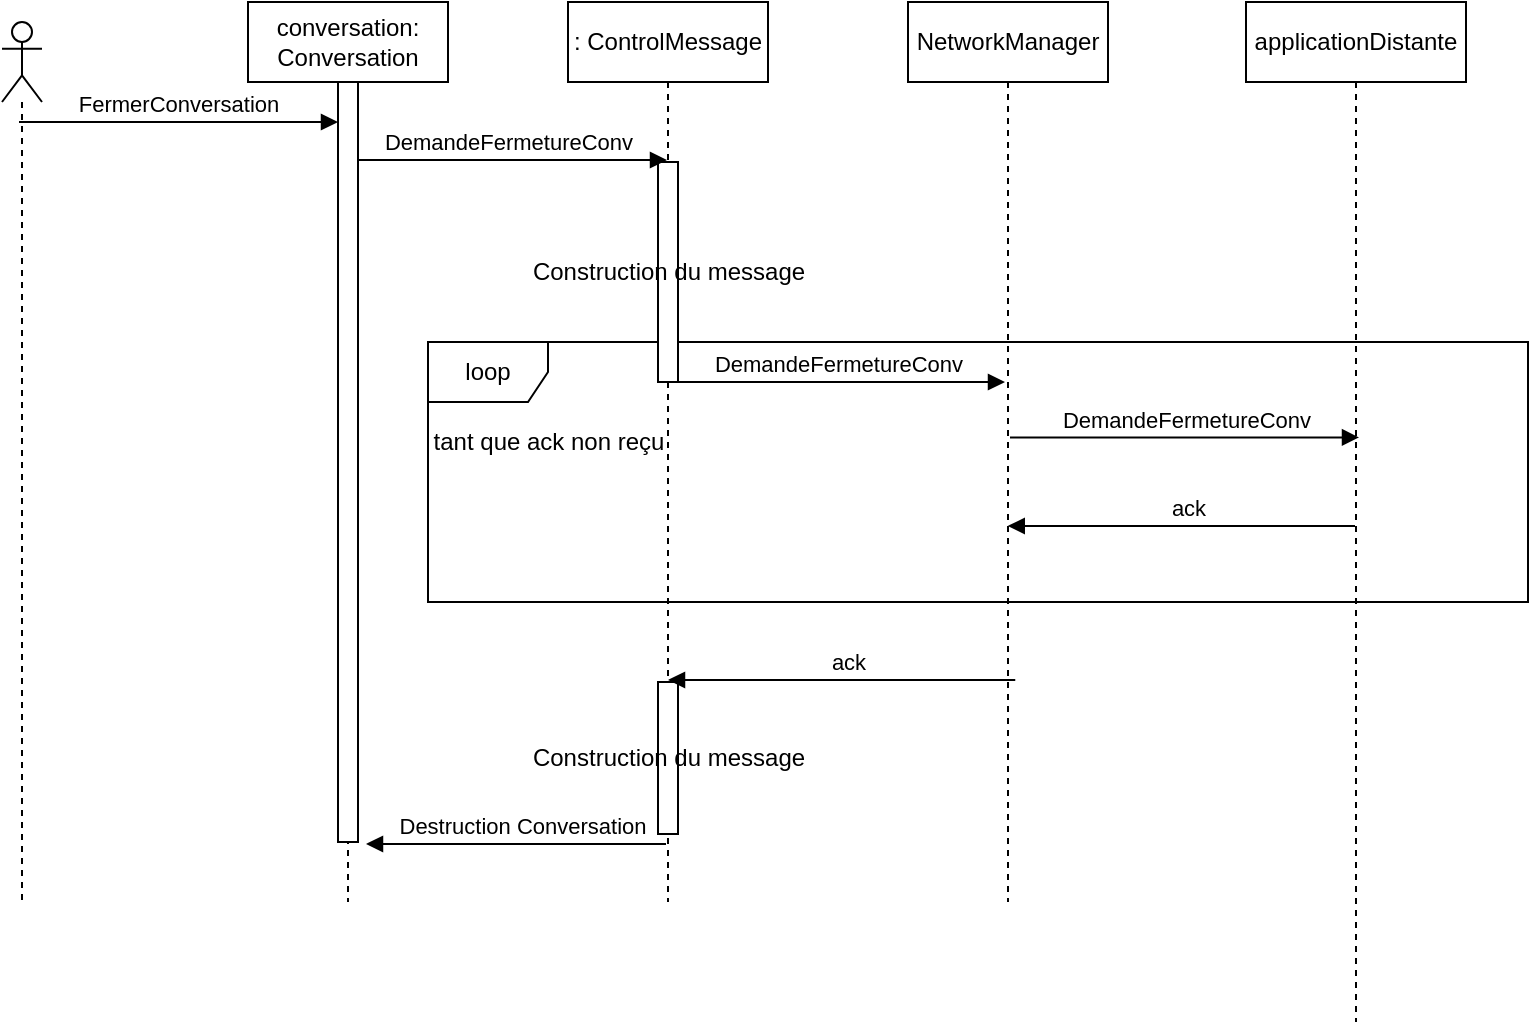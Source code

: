 <mxfile version="20.5.3" type="github">
  <diagram id="Vkol3Xqrpf9xBEXjYmv2" name="Page-1">
    <mxGraphModel dx="1043" dy="1692" grid="1" gridSize="10" guides="1" tooltips="1" connect="1" arrows="1" fold="1" page="1" pageScale="1" pageWidth="827" pageHeight="1169" math="0" shadow="0">
      <root>
        <mxCell id="0" />
        <mxCell id="1" parent="0" />
        <mxCell id="cHGZgE5Mo0JHlfNWTbsY-26" value="&lt;div&gt;loop&lt;/div&gt;" style="shape=umlFrame;whiteSpace=wrap;html=1;" vertex="1" parent="1">
          <mxGeometry x="240" y="100" width="550" height="130" as="geometry" />
        </mxCell>
        <mxCell id="cHGZgE5Mo0JHlfNWTbsY-2" value="" style="shape=umlLifeline;participant=umlActor;perimeter=lifelinePerimeter;whiteSpace=wrap;html=1;container=1;collapsible=0;recursiveResize=0;verticalAlign=top;spacingTop=36;outlineConnect=0;" vertex="1" parent="1">
          <mxGeometry x="27" y="-60" width="20" height="440" as="geometry" />
        </mxCell>
        <mxCell id="cHGZgE5Mo0JHlfNWTbsY-3" value="conversation: Conversation" style="shape=umlLifeline;perimeter=lifelinePerimeter;whiteSpace=wrap;html=1;container=1;collapsible=0;recursiveResize=0;outlineConnect=0;" vertex="1" parent="1">
          <mxGeometry x="150" y="-70" width="100" height="450" as="geometry" />
        </mxCell>
        <mxCell id="cHGZgE5Mo0JHlfNWTbsY-4" value=": ControlMessage" style="shape=umlLifeline;perimeter=lifelinePerimeter;whiteSpace=wrap;html=1;container=1;collapsible=0;recursiveResize=0;outlineConnect=0;" vertex="1" parent="1">
          <mxGeometry x="310" y="-70" width="100" height="450" as="geometry" />
        </mxCell>
        <mxCell id="cHGZgE5Mo0JHlfNWTbsY-7" value="&lt;div&gt;Construction du message&lt;br&gt;&lt;/div&gt;" style="html=1;points=[];perimeter=orthogonalPerimeter;" vertex="1" parent="cHGZgE5Mo0JHlfNWTbsY-4">
          <mxGeometry x="45" y="80" width="10" height="110" as="geometry" />
        </mxCell>
        <mxCell id="cHGZgE5Mo0JHlfNWTbsY-9" value="DemandeFermetureConv" style="html=1;verticalAlign=bottom;endArrow=block;rounded=0;" edge="1" parent="cHGZgE5Mo0JHlfNWTbsY-4" target="cHGZgE5Mo0JHlfNWTbsY-4">
          <mxGeometry width="80" relative="1" as="geometry">
            <mxPoint x="-110" y="79" as="sourcePoint" />
            <mxPoint x="19.5" y="79" as="targetPoint" />
          </mxGeometry>
        </mxCell>
        <mxCell id="cHGZgE5Mo0JHlfNWTbsY-12" value="DemandeFermetureConv" style="html=1;verticalAlign=bottom;endArrow=block;rounded=0;exitX=0.6;exitY=1.017;exitDx=0;exitDy=0;exitPerimeter=0;" edge="1" parent="cHGZgE5Mo0JHlfNWTbsY-4">
          <mxGeometry width="80" relative="1" as="geometry">
            <mxPoint x="50" y="190.0" as="sourcePoint" />
            <mxPoint x="218.5" y="190.0" as="targetPoint" />
          </mxGeometry>
        </mxCell>
        <mxCell id="cHGZgE5Mo0JHlfNWTbsY-23" value="&lt;div&gt;Construction du message&lt;br&gt;&lt;/div&gt;" style="html=1;points=[];perimeter=orthogonalPerimeter;" vertex="1" parent="cHGZgE5Mo0JHlfNWTbsY-4">
          <mxGeometry x="45" y="340" width="10" height="76" as="geometry" />
        </mxCell>
        <mxCell id="cHGZgE5Mo0JHlfNWTbsY-28" value="tant que ack non reçu " style="text;html=1;align=center;verticalAlign=middle;resizable=0;points=[];autosize=1;strokeColor=none;fillColor=none;" vertex="1" parent="cHGZgE5Mo0JHlfNWTbsY-4">
          <mxGeometry x="-80" y="205" width="140" height="30" as="geometry" />
        </mxCell>
        <mxCell id="cHGZgE5Mo0JHlfNWTbsY-5" value="NetworkManager" style="shape=umlLifeline;perimeter=lifelinePerimeter;whiteSpace=wrap;html=1;container=1;collapsible=0;recursiveResize=0;outlineConnect=0;" vertex="1" parent="1">
          <mxGeometry x="480" y="-70" width="100" height="450" as="geometry" />
        </mxCell>
        <mxCell id="cHGZgE5Mo0JHlfNWTbsY-13" value="DemandeFermetureConv" style="html=1;verticalAlign=bottom;endArrow=block;rounded=0;exitX=0.6;exitY=1.017;exitDx=0;exitDy=0;exitPerimeter=0;" edge="1" parent="cHGZgE5Mo0JHlfNWTbsY-5">
          <mxGeometry width="80" relative="1" as="geometry">
            <mxPoint x="51" y="217.69" as="sourcePoint" />
            <mxPoint x="225.5" y="217.69" as="targetPoint" />
          </mxGeometry>
        </mxCell>
        <mxCell id="cHGZgE5Mo0JHlfNWTbsY-6" value="applicationDistante" style="shape=umlLifeline;perimeter=lifelinePerimeter;whiteSpace=wrap;html=1;container=1;collapsible=0;recursiveResize=0;outlineConnect=0;" vertex="1" parent="1">
          <mxGeometry x="649" y="-70" width="110" height="510" as="geometry" />
        </mxCell>
        <mxCell id="cHGZgE5Mo0JHlfNWTbsY-8" value="" style="html=1;verticalAlign=bottom;endArrow=block;rounded=0;startArrow=none;" edge="1" parent="1" source="cHGZgE5Mo0JHlfNWTbsY-19" target="cHGZgE5Mo0JHlfNWTbsY-3">
          <mxGeometry x="NaN" y="140" width="80" relative="1" as="geometry">
            <mxPoint x="70" y="-1" as="sourcePoint" />
            <mxPoint x="150" y="-1" as="targetPoint" />
            <mxPoint x="-79" y="-115" as="offset" />
          </mxGeometry>
        </mxCell>
        <mxCell id="cHGZgE5Mo0JHlfNWTbsY-18" value="ack" style="html=1;verticalAlign=bottom;endArrow=block;rounded=0;" edge="1" parent="1">
          <mxGeometry x="-0.038" width="80" relative="1" as="geometry">
            <mxPoint x="703.5" y="192" as="sourcePoint" />
            <mxPoint x="529.875" y="192" as="targetPoint" />
            <Array as="points">
              <mxPoint x="630" y="192" />
              <mxPoint x="620" y="192" />
              <mxPoint x="570" y="192" />
            </Array>
            <mxPoint as="offset" />
          </mxGeometry>
        </mxCell>
        <mxCell id="cHGZgE5Mo0JHlfNWTbsY-19" value="" style="html=1;points=[];perimeter=orthogonalPerimeter;" vertex="1" parent="1">
          <mxGeometry x="195" y="-30" width="10" height="380" as="geometry" />
        </mxCell>
        <mxCell id="cHGZgE5Mo0JHlfNWTbsY-22" value="ack" style="html=1;verticalAlign=bottom;endArrow=block;rounded=0;" edge="1" parent="1">
          <mxGeometry x="-0.038" width="80" relative="1" as="geometry">
            <mxPoint x="533.63" y="269" as="sourcePoint" />
            <mxPoint x="360.005" y="269" as="targetPoint" />
            <Array as="points">
              <mxPoint x="460.13" y="269" />
              <mxPoint x="450.13" y="269" />
              <mxPoint x="400.13" y="269" />
            </Array>
            <mxPoint as="offset" />
          </mxGeometry>
        </mxCell>
        <mxCell id="cHGZgE5Mo0JHlfNWTbsY-24" value="Destruction Conversation" style="html=1;verticalAlign=bottom;endArrow=block;rounded=0;" edge="1" parent="1">
          <mxGeometry x="-0.038" width="80" relative="1" as="geometry">
            <mxPoint x="359" y="351" as="sourcePoint" />
            <mxPoint x="209" y="351" as="targetPoint" />
            <Array as="points">
              <mxPoint x="294.13" y="351" />
              <mxPoint x="284.13" y="351" />
              <mxPoint x="234.13" y="351" />
            </Array>
            <mxPoint as="offset" />
          </mxGeometry>
        </mxCell>
        <mxCell id="cHGZgE5Mo0JHlfNWTbsY-25" value="FermerConversation" style="html=1;verticalAlign=bottom;endArrow=block;rounded=0;" edge="1" parent="1">
          <mxGeometry width="80" relative="1" as="geometry">
            <mxPoint x="35.5" y="-10" as="sourcePoint" />
            <mxPoint x="195.0" y="-10" as="targetPoint" />
          </mxGeometry>
        </mxCell>
      </root>
    </mxGraphModel>
  </diagram>
</mxfile>
